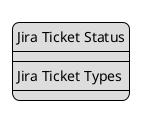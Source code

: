 @startuml
'https://plantuml.com/class-diagram

' GENERATE CLASS DIAGRAM ===========
' Generated at    : Mon Apr 15 12:32:40 CEST 2024

hide empty members

legend
Jira Ticket Status
----
----
Jira Ticket Types
----
end legend


' Tickets =======


' Links =======


@enduml
